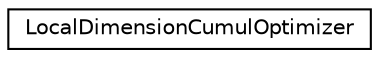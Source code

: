 digraph "Graphical Class Hierarchy"
{
 // LATEX_PDF_SIZE
  edge [fontname="Helvetica",fontsize="10",labelfontname="Helvetica",labelfontsize="10"];
  node [fontname="Helvetica",fontsize="10",shape=record];
  rankdir="LR";
  Node0 [label="LocalDimensionCumulOptimizer",height=0.2,width=0.4,color="black", fillcolor="white", style="filled",URL="$classoperations__research_1_1_local_dimension_cumul_optimizer.html",tooltip=" "];
}
